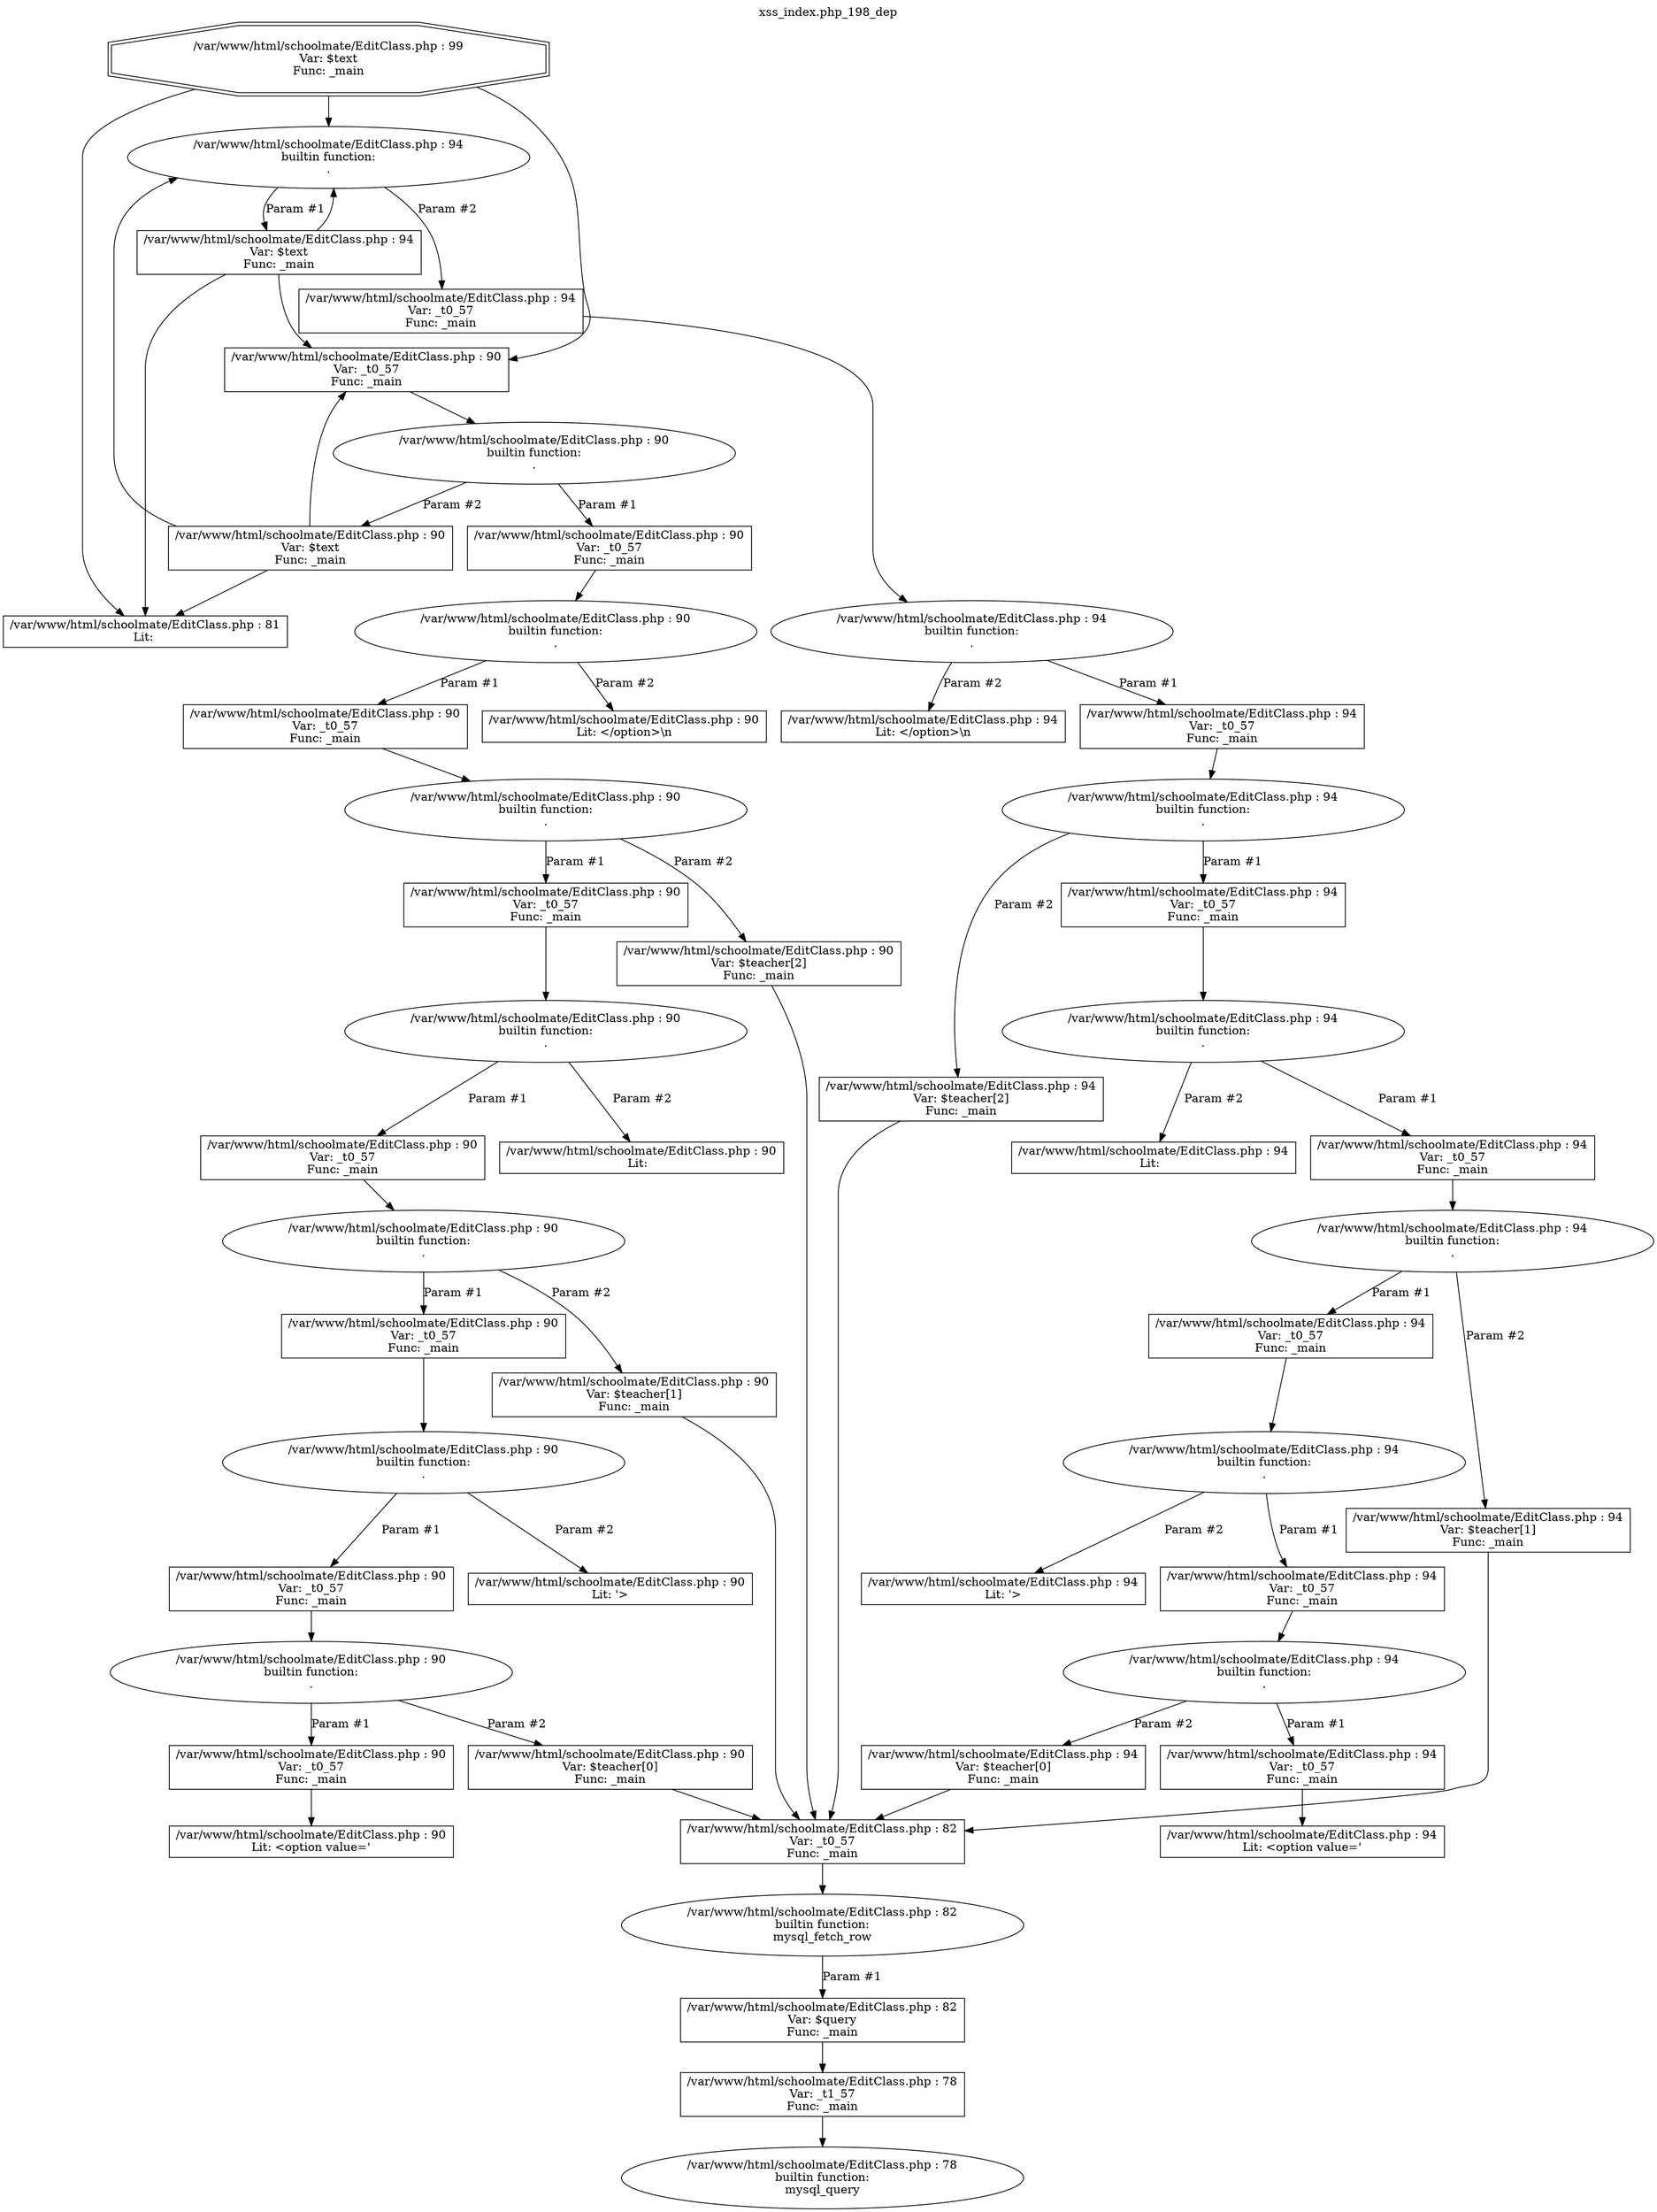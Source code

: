 digraph cfg {
  label="xss_index.php_198_dep";
  labelloc=t;
  n1 [shape=doubleoctagon, label="/var/www/html/schoolmate/EditClass.php : 99\nVar: $text\nFunc: _main\n"];
  n2 [shape=ellipse, label="/var/www/html/schoolmate/EditClass.php : 94\nbuiltin function:\n.\n"];
  n3 [shape=box, label="/var/www/html/schoolmate/EditClass.php : 94\nVar: $text\nFunc: _main\n"];
  n4 [shape=box, label="/var/www/html/schoolmate/EditClass.php : 81\nLit: \n"];
  n5 [shape=box, label="/var/www/html/schoolmate/EditClass.php : 90\nVar: _t0_57\nFunc: _main\n"];
  n6 [shape=ellipse, label="/var/www/html/schoolmate/EditClass.php : 90\nbuiltin function:\n.\n"];
  n7 [shape=box, label="/var/www/html/schoolmate/EditClass.php : 90\nVar: _t0_57\nFunc: _main\n"];
  n8 [shape=ellipse, label="/var/www/html/schoolmate/EditClass.php : 90\nbuiltin function:\n.\n"];
  n9 [shape=box, label="/var/www/html/schoolmate/EditClass.php : 90\nVar: _t0_57\nFunc: _main\n"];
  n10 [shape=ellipse, label="/var/www/html/schoolmate/EditClass.php : 90\nbuiltin function:\n.\n"];
  n11 [shape=box, label="/var/www/html/schoolmate/EditClass.php : 90\nVar: _t0_57\nFunc: _main\n"];
  n12 [shape=ellipse, label="/var/www/html/schoolmate/EditClass.php : 90\nbuiltin function:\n.\n"];
  n13 [shape=box, label="/var/www/html/schoolmate/EditClass.php : 90\nVar: _t0_57\nFunc: _main\n"];
  n14 [shape=ellipse, label="/var/www/html/schoolmate/EditClass.php : 90\nbuiltin function:\n.\n"];
  n15 [shape=box, label="/var/www/html/schoolmate/EditClass.php : 90\nVar: _t0_57\nFunc: _main\n"];
  n16 [shape=ellipse, label="/var/www/html/schoolmate/EditClass.php : 90\nbuiltin function:\n.\n"];
  n17 [shape=box, label="/var/www/html/schoolmate/EditClass.php : 90\nVar: _t0_57\nFunc: _main\n"];
  n18 [shape=ellipse, label="/var/www/html/schoolmate/EditClass.php : 90\nbuiltin function:\n.\n"];
  n19 [shape=box, label="/var/www/html/schoolmate/EditClass.php : 90\nVar: _t0_57\nFunc: _main\n"];
  n20 [shape=box, label="/var/www/html/schoolmate/EditClass.php : 90\nLit: <option value='\n"];
  n21 [shape=box, label="/var/www/html/schoolmate/EditClass.php : 90\nVar: $teacher[0]\nFunc: _main\n"];
  n22 [shape=box, label="/var/www/html/schoolmate/EditClass.php : 82\nVar: _t0_57\nFunc: _main\n"];
  n23 [shape=ellipse, label="/var/www/html/schoolmate/EditClass.php : 82\nbuiltin function:\nmysql_fetch_row\n"];
  n24 [shape=box, label="/var/www/html/schoolmate/EditClass.php : 82\nVar: $query\nFunc: _main\n"];
  n25 [shape=box, label="/var/www/html/schoolmate/EditClass.php : 78\nVar: _t1_57\nFunc: _main\n"];
  n26 [shape=ellipse, label="/var/www/html/schoolmate/EditClass.php : 78\nbuiltin function:\nmysql_query\n"];
  n27 [shape=box, label="/var/www/html/schoolmate/EditClass.php : 90\nLit: '>\n"];
  n28 [shape=box, label="/var/www/html/schoolmate/EditClass.php : 90\nVar: $teacher[1]\nFunc: _main\n"];
  n29 [shape=box, label="/var/www/html/schoolmate/EditClass.php : 90\nLit:  \n"];
  n30 [shape=box, label="/var/www/html/schoolmate/EditClass.php : 90\nVar: $teacher[2]\nFunc: _main\n"];
  n31 [shape=box, label="/var/www/html/schoolmate/EditClass.php : 90\nLit: </option>\\n\n"];
  n32 [shape=box, label="/var/www/html/schoolmate/EditClass.php : 90\nVar: $text\nFunc: _main\n"];
  n33 [shape=box, label="/var/www/html/schoolmate/EditClass.php : 94\nVar: _t0_57\nFunc: _main\n"];
  n34 [shape=ellipse, label="/var/www/html/schoolmate/EditClass.php : 94\nbuiltin function:\n.\n"];
  n35 [shape=box, label="/var/www/html/schoolmate/EditClass.php : 94\nVar: _t0_57\nFunc: _main\n"];
  n36 [shape=ellipse, label="/var/www/html/schoolmate/EditClass.php : 94\nbuiltin function:\n.\n"];
  n37 [shape=box, label="/var/www/html/schoolmate/EditClass.php : 94\nVar: _t0_57\nFunc: _main\n"];
  n38 [shape=ellipse, label="/var/www/html/schoolmate/EditClass.php : 94\nbuiltin function:\n.\n"];
  n39 [shape=box, label="/var/www/html/schoolmate/EditClass.php : 94\nVar: _t0_57\nFunc: _main\n"];
  n40 [shape=ellipse, label="/var/www/html/schoolmate/EditClass.php : 94\nbuiltin function:\n.\n"];
  n41 [shape=box, label="/var/www/html/schoolmate/EditClass.php : 94\nVar: _t0_57\nFunc: _main\n"];
  n42 [shape=ellipse, label="/var/www/html/schoolmate/EditClass.php : 94\nbuiltin function:\n.\n"];
  n43 [shape=box, label="/var/www/html/schoolmate/EditClass.php : 94\nVar: _t0_57\nFunc: _main\n"];
  n44 [shape=ellipse, label="/var/www/html/schoolmate/EditClass.php : 94\nbuiltin function:\n.\n"];
  n45 [shape=box, label="/var/www/html/schoolmate/EditClass.php : 94\nVar: _t0_57\nFunc: _main\n"];
  n46 [shape=box, label="/var/www/html/schoolmate/EditClass.php : 94\nLit: <option value='\n"];
  n47 [shape=box, label="/var/www/html/schoolmate/EditClass.php : 94\nVar: $teacher[0]\nFunc: _main\n"];
  n48 [shape=box, label="/var/www/html/schoolmate/EditClass.php : 94\nLit: '>\n"];
  n49 [shape=box, label="/var/www/html/schoolmate/EditClass.php : 94\nVar: $teacher[1]\nFunc: _main\n"];
  n50 [shape=box, label="/var/www/html/schoolmate/EditClass.php : 94\nLit:  \n"];
  n51 [shape=box, label="/var/www/html/schoolmate/EditClass.php : 94\nVar: $teacher[2]\nFunc: _main\n"];
  n52 [shape=box, label="/var/www/html/schoolmate/EditClass.php : 94\nLit: </option>\\n\n"];
  n1 -> n2;
  n1 -> n4;
  n1 -> n5;
  n3 -> n2;
  n3 -> n4;
  n3 -> n5;
  n5 -> n6;
  n7 -> n8;
  n9 -> n10;
  n11 -> n12;
  n13 -> n14;
  n15 -> n16;
  n17 -> n18;
  n19 -> n20;
  n18 -> n19[label="Param #1"];
  n18 -> n21[label="Param #2"];
  n22 -> n23;
  n25 -> n26;
  n24 -> n25;
  n23 -> n24[label="Param #1"];
  n21 -> n22;
  n16 -> n17[label="Param #1"];
  n16 -> n27[label="Param #2"];
  n14 -> n15[label="Param #1"];
  n14 -> n28[label="Param #2"];
  n28 -> n22;
  n12 -> n13[label="Param #1"];
  n12 -> n29[label="Param #2"];
  n10 -> n11[label="Param #1"];
  n10 -> n30[label="Param #2"];
  n30 -> n22;
  n8 -> n9[label="Param #1"];
  n8 -> n31[label="Param #2"];
  n6 -> n7[label="Param #1"];
  n6 -> n32[label="Param #2"];
  n32 -> n2;
  n32 -> n4;
  n32 -> n5;
  n2 -> n3[label="Param #1"];
  n2 -> n33[label="Param #2"];
  n33 -> n34;
  n35 -> n36;
  n37 -> n38;
  n39 -> n40;
  n41 -> n42;
  n43 -> n44;
  n45 -> n46;
  n44 -> n45[label="Param #1"];
  n44 -> n47[label="Param #2"];
  n47 -> n22;
  n42 -> n43[label="Param #1"];
  n42 -> n48[label="Param #2"];
  n40 -> n41[label="Param #1"];
  n40 -> n49[label="Param #2"];
  n49 -> n22;
  n38 -> n39[label="Param #1"];
  n38 -> n50[label="Param #2"];
  n36 -> n37[label="Param #1"];
  n36 -> n51[label="Param #2"];
  n51 -> n22;
  n34 -> n35[label="Param #1"];
  n34 -> n52[label="Param #2"];
}
